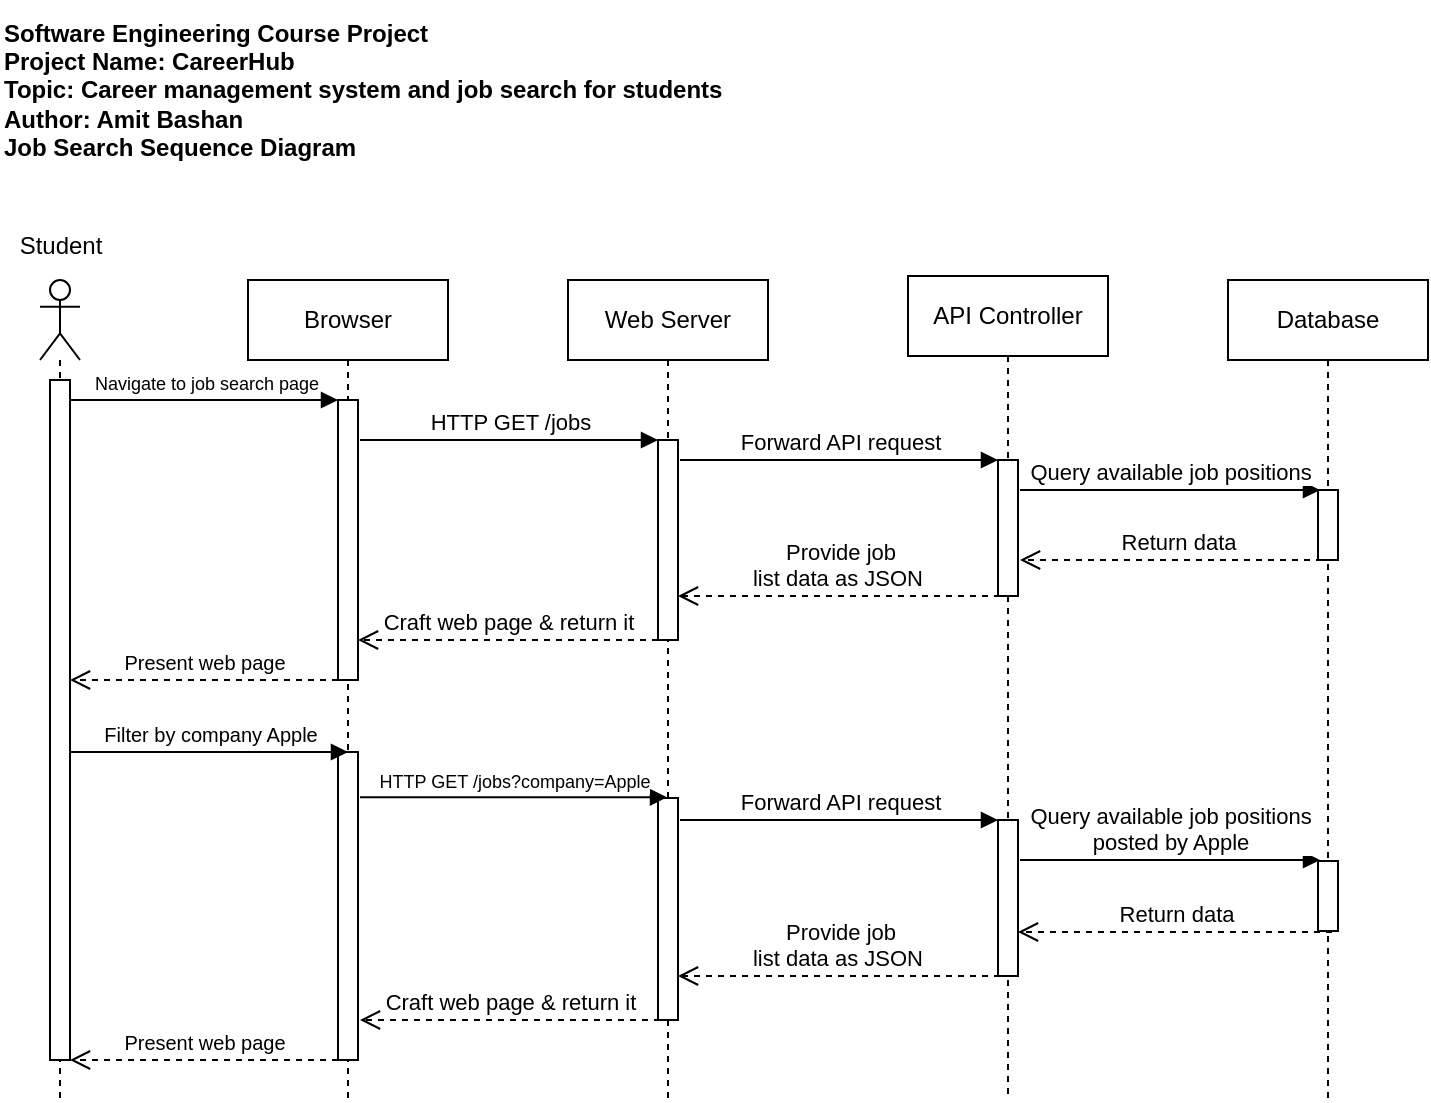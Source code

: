 <mxfile version="28.0.6">
  <diagram name="Page-1" id="w4utM5G-ragFBuFfbOiB">
    <mxGraphModel dx="1131" dy="863" grid="1" gridSize="10" guides="1" tooltips="1" connect="1" arrows="1" fold="1" page="1" pageScale="1" pageWidth="850" pageHeight="1100" math="0" shadow="0">
      <root>
        <mxCell id="0" />
        <mxCell id="1" parent="0" />
        <mxCell id="ajAHWCfHgIDMeOZ5iL00-1" value="&lt;b&gt;Software Engineering Course Project&lt;/b&gt;&lt;div&gt;&lt;b&gt;Project Name: CareerHub&lt;/b&gt;&lt;/div&gt;&lt;div&gt;&lt;b&gt;Topic: Career management system and job search for students&lt;/b&gt;&lt;/div&gt;&lt;div&gt;&lt;b&gt;Author: Amit Bashan&lt;/b&gt;&lt;/div&gt;&lt;div&gt;&lt;b&gt;Job Search Sequence Diagram&lt;/b&gt;&lt;/div&gt;" style="text;html=1;align=left;verticalAlign=middle;resizable=0;points=[];autosize=1;strokeColor=none;fillColor=none;" parent="1" vertex="1">
          <mxGeometry x="20" y="20" width="380" height="90" as="geometry" />
        </mxCell>
        <mxCell id="DjdWqnoe0cTZMvzd0h-I-3" value="" style="shape=umlLifeline;perimeter=lifelinePerimeter;whiteSpace=wrap;html=1;container=1;dropTarget=0;collapsible=0;recursiveResize=0;outlineConnect=0;portConstraint=eastwest;newEdgeStyle={&quot;curved&quot;:0,&quot;rounded&quot;:0};participant=umlActor;" parent="1" vertex="1">
          <mxGeometry x="40" y="160" width="20" height="410" as="geometry" />
        </mxCell>
        <mxCell id="DjdWqnoe0cTZMvzd0h-I-9" value="" style="html=1;points=[[0,0,0,0,5],[0,1,0,0,-5],[1,0,0,0,5],[1,1,0,0,-5]];perimeter=orthogonalPerimeter;outlineConnect=0;targetShapes=umlLifeline;portConstraint=eastwest;newEdgeStyle={&quot;curved&quot;:0,&quot;rounded&quot;:0};" parent="DjdWqnoe0cTZMvzd0h-I-3" vertex="1">
          <mxGeometry x="5" y="50" width="10" height="340" as="geometry" />
        </mxCell>
        <mxCell id="DjdWqnoe0cTZMvzd0h-I-4" value="Student" style="text;html=1;align=center;verticalAlign=middle;resizable=0;points=[];autosize=1;strokeColor=none;fillColor=none;" parent="1" vertex="1">
          <mxGeometry x="20" y="128" width="60" height="30" as="geometry" />
        </mxCell>
        <mxCell id="DjdWqnoe0cTZMvzd0h-I-5" value="Browser" style="shape=umlLifeline;perimeter=lifelinePerimeter;whiteSpace=wrap;html=1;container=1;dropTarget=0;collapsible=0;recursiveResize=0;outlineConnect=0;portConstraint=eastwest;newEdgeStyle={&quot;curved&quot;:0,&quot;rounded&quot;:0};" parent="1" vertex="1">
          <mxGeometry x="144" y="160" width="100" height="410" as="geometry" />
        </mxCell>
        <mxCell id="DjdWqnoe0cTZMvzd0h-I-11" value="" style="html=1;points=[[0,0,0,0,5],[0,1,0,0,-5],[1,0,0,0,5],[1,1,0,0,-5]];perimeter=orthogonalPerimeter;outlineConnect=0;targetShapes=umlLifeline;portConstraint=eastwest;newEdgeStyle={&quot;curved&quot;:0,&quot;rounded&quot;:0};" parent="DjdWqnoe0cTZMvzd0h-I-5" vertex="1">
          <mxGeometry x="45" y="60" width="10" height="140" as="geometry" />
        </mxCell>
        <mxCell id="lerXKFjLszXlwawpmUrC-17" value="" style="html=1;points=[[0,0,0,0,5],[0,1,0,0,-5],[1,0,0,0,5],[1,1,0,0,-5]];perimeter=orthogonalPerimeter;outlineConnect=0;targetShapes=umlLifeline;portConstraint=eastwest;newEdgeStyle={&quot;curved&quot;:0,&quot;rounded&quot;:0};" vertex="1" parent="DjdWqnoe0cTZMvzd0h-I-5">
          <mxGeometry x="45" y="236" width="10" height="154" as="geometry" />
        </mxCell>
        <mxCell id="DjdWqnoe0cTZMvzd0h-I-6" value="Web Server" style="shape=umlLifeline;perimeter=lifelinePerimeter;whiteSpace=wrap;html=1;container=1;dropTarget=0;collapsible=0;recursiveResize=0;outlineConnect=0;portConstraint=eastwest;newEdgeStyle={&quot;curved&quot;:0,&quot;rounded&quot;:0};" parent="1" vertex="1">
          <mxGeometry x="304" y="160" width="100" height="410" as="geometry" />
        </mxCell>
        <mxCell id="DjdWqnoe0cTZMvzd0h-I-17" value="" style="html=1;points=[[0,0,0,0,5],[0,1,0,0,-5],[1,0,0,0,5],[1,1,0,0,-5]];perimeter=orthogonalPerimeter;outlineConnect=0;targetShapes=umlLifeline;portConstraint=eastwest;newEdgeStyle={&quot;curved&quot;:0,&quot;rounded&quot;:0};" parent="DjdWqnoe0cTZMvzd0h-I-6" vertex="1">
          <mxGeometry x="45" y="80" width="10" height="100" as="geometry" />
        </mxCell>
        <mxCell id="lerXKFjLszXlwawpmUrC-20" value="" style="html=1;points=[[0,0,0,0,5],[0,1,0,0,-5],[1,0,0,0,5],[1,1,0,0,-5]];perimeter=orthogonalPerimeter;outlineConnect=0;targetShapes=umlLifeline;portConstraint=eastwest;newEdgeStyle={&quot;curved&quot;:0,&quot;rounded&quot;:0};" vertex="1" parent="DjdWqnoe0cTZMvzd0h-I-6">
          <mxGeometry x="45" y="259" width="10" height="111" as="geometry" />
        </mxCell>
        <mxCell id="DjdWqnoe0cTZMvzd0h-I-7" value="Database" style="shape=umlLifeline;perimeter=lifelinePerimeter;whiteSpace=wrap;html=1;container=1;dropTarget=0;collapsible=0;recursiveResize=0;outlineConnect=0;portConstraint=eastwest;newEdgeStyle={&quot;curved&quot;:0,&quot;rounded&quot;:0};" parent="1" vertex="1">
          <mxGeometry x="634" y="160" width="100" height="410" as="geometry" />
        </mxCell>
        <mxCell id="lerXKFjLszXlwawpmUrC-13" value="" style="html=1;points=[[0,0,0,0,5],[0,1,0,0,-5],[1,0,0,0,5],[1,1,0,0,-5]];perimeter=orthogonalPerimeter;outlineConnect=0;targetShapes=umlLifeline;portConstraint=eastwest;newEdgeStyle={&quot;curved&quot;:0,&quot;rounded&quot;:0};" vertex="1" parent="DjdWqnoe0cTZMvzd0h-I-7">
          <mxGeometry x="45" y="105" width="10" height="35" as="geometry" />
        </mxCell>
        <mxCell id="lerXKFjLszXlwawpmUrC-23" value="" style="html=1;points=[[0,0,0,0,5],[0,1,0,0,-5],[1,0,0,0,5],[1,1,0,0,-5]];perimeter=orthogonalPerimeter;outlineConnect=0;targetShapes=umlLifeline;portConstraint=eastwest;newEdgeStyle={&quot;curved&quot;:0,&quot;rounded&quot;:0};" vertex="1" parent="DjdWqnoe0cTZMvzd0h-I-7">
          <mxGeometry x="45" y="290.5" width="10" height="35" as="geometry" />
        </mxCell>
        <mxCell id="DjdWqnoe0cTZMvzd0h-I-8" value="API Controller" style="shape=umlLifeline;perimeter=lifelinePerimeter;whiteSpace=wrap;html=1;container=1;dropTarget=0;collapsible=0;recursiveResize=0;outlineConnect=0;portConstraint=eastwest;newEdgeStyle={&quot;curved&quot;:0,&quot;rounded&quot;:0};" parent="1" vertex="1">
          <mxGeometry x="474" y="158" width="100" height="412" as="geometry" />
        </mxCell>
        <mxCell id="lerXKFjLszXlwawpmUrC-1" value="" style="html=1;points=[[0,0,0,0,5],[0,1,0,0,-5],[1,0,0,0,5],[1,1,0,0,-5]];perimeter=orthogonalPerimeter;outlineConnect=0;targetShapes=umlLifeline;portConstraint=eastwest;newEdgeStyle={&quot;curved&quot;:0,&quot;rounded&quot;:0};" vertex="1" parent="DjdWqnoe0cTZMvzd0h-I-8">
          <mxGeometry x="45" y="92" width="10" height="68" as="geometry" />
        </mxCell>
        <mxCell id="lerXKFjLszXlwawpmUrC-21" value="" style="html=1;points=[[0,0,0,0,5],[0,1,0,0,-5],[1,0,0,0,5],[1,1,0,0,-5]];perimeter=orthogonalPerimeter;outlineConnect=0;targetShapes=umlLifeline;portConstraint=eastwest;newEdgeStyle={&quot;curved&quot;:0,&quot;rounded&quot;:0};" vertex="1" parent="DjdWqnoe0cTZMvzd0h-I-8">
          <mxGeometry x="45" y="272" width="10" height="78" as="geometry" />
        </mxCell>
        <mxCell id="DjdWqnoe0cTZMvzd0h-I-14" value="&lt;span&gt;&lt;font style=&quot;font-size: 9px;&quot;&gt;Navigate to job search page&lt;/font&gt;&lt;/span&gt;" style="html=1;verticalAlign=bottom;endArrow=block;curved=0;rounded=0;fontSize=10;" parent="1" target="DjdWqnoe0cTZMvzd0h-I-11" edge="1">
          <mxGeometry x="0.005" width="80" relative="1" as="geometry">
            <mxPoint x="55" y="220" as="sourcePoint" />
            <mxPoint x="175" y="220" as="targetPoint" />
            <mxPoint as="offset" />
          </mxGeometry>
        </mxCell>
        <mxCell id="DjdWqnoe0cTZMvzd0h-I-16" value="HTTP GET /jobs" style="html=1;verticalAlign=bottom;endArrow=block;curved=0;rounded=0;" parent="1" edge="1" target="DjdWqnoe0cTZMvzd0h-I-17">
          <mxGeometry width="80" relative="1" as="geometry">
            <mxPoint x="200" y="240" as="sourcePoint" />
            <mxPoint x="280" y="240" as="targetPoint" />
          </mxGeometry>
        </mxCell>
        <mxCell id="lerXKFjLszXlwawpmUrC-2" value="Forward API request" style="html=1;verticalAlign=bottom;endArrow=block;curved=0;rounded=0;" edge="1" parent="1" target="lerXKFjLszXlwawpmUrC-1">
          <mxGeometry width="80" relative="1" as="geometry">
            <mxPoint x="360" y="250" as="sourcePoint" />
            <mxPoint x="440" y="250" as="targetPoint" />
          </mxGeometry>
        </mxCell>
        <mxCell id="lerXKFjLszXlwawpmUrC-6" value="Provide job&lt;div&gt;list data as JSON&amp;nbsp;&lt;/div&gt;" style="html=1;verticalAlign=bottom;endArrow=open;dashed=1;endSize=8;curved=0;rounded=0;" edge="1" parent="1">
          <mxGeometry x="-0.001" relative="1" as="geometry">
            <mxPoint x="520" y="318" as="sourcePoint" />
            <mxPoint x="359" y="318" as="targetPoint" />
            <mxPoint as="offset" />
          </mxGeometry>
        </mxCell>
        <mxCell id="lerXKFjLszXlwawpmUrC-7" value="Craft web page &amp;amp; return it" style="html=1;verticalAlign=bottom;endArrow=open;dashed=1;endSize=8;curved=0;rounded=0;" edge="1" parent="1">
          <mxGeometry x="0.002" relative="1" as="geometry">
            <mxPoint x="349" y="340" as="sourcePoint" />
            <mxPoint x="199" y="340" as="targetPoint" />
            <mxPoint as="offset" />
          </mxGeometry>
        </mxCell>
        <mxCell id="lerXKFjLszXlwawpmUrC-9" value="&lt;font style=&quot;font-size: 10px;&quot;&gt;Present web page&lt;/font&gt;" style="html=1;verticalAlign=bottom;endArrow=open;dashed=1;endSize=8;curved=0;rounded=0;" edge="1" parent="1">
          <mxGeometry x="0.0" relative="1" as="geometry">
            <mxPoint x="189" y="360" as="sourcePoint" />
            <mxPoint x="55" y="360" as="targetPoint" />
            <mxPoint as="offset" />
          </mxGeometry>
        </mxCell>
        <mxCell id="lerXKFjLszXlwawpmUrC-12" value="Query available job positions" style="html=1;verticalAlign=bottom;endArrow=block;curved=0;rounded=0;" edge="1" parent="1">
          <mxGeometry x="-0.001" width="80" relative="1" as="geometry">
            <mxPoint x="530" y="265" as="sourcePoint" />
            <mxPoint x="680" y="265" as="targetPoint" />
            <mxPoint as="offset" />
          </mxGeometry>
        </mxCell>
        <mxCell id="lerXKFjLszXlwawpmUrC-15" value="Return data" style="html=1;verticalAlign=bottom;endArrow=open;dashed=1;endSize=8;curved=0;rounded=0;" edge="1" parent="1">
          <mxGeometry x="-0.001" relative="1" as="geometry">
            <mxPoint x="687" y="300" as="sourcePoint" />
            <mxPoint x="530" y="300" as="targetPoint" />
            <mxPoint as="offset" />
          </mxGeometry>
        </mxCell>
        <mxCell id="lerXKFjLszXlwawpmUrC-16" value="&lt;font size=&quot;1&quot;&gt;Filter by company Apple&lt;/font&gt;" style="html=1;verticalAlign=bottom;endArrow=block;curved=0;rounded=0;fontSize=10;" edge="1" parent="1">
          <mxGeometry x="0.007" width="80" relative="1" as="geometry">
            <mxPoint x="55" y="396" as="sourcePoint" />
            <mxPoint x="194" y="396" as="targetPoint" />
            <mxPoint as="offset" />
          </mxGeometry>
        </mxCell>
        <mxCell id="lerXKFjLszXlwawpmUrC-18" value="HTTP GET /jobs?company=Apple" style="html=1;verticalAlign=bottom;endArrow=block;curved=0;rounded=0;fontSize=9;" edge="1" parent="1" target="DjdWqnoe0cTZMvzd0h-I-6">
          <mxGeometry x="0.002" width="80" relative="1" as="geometry">
            <mxPoint x="200" y="418.63" as="sourcePoint" />
            <mxPoint x="350" y="419" as="targetPoint" />
            <mxPoint as="offset" />
          </mxGeometry>
        </mxCell>
        <mxCell id="lerXKFjLszXlwawpmUrC-19" value="Forward API request" style="html=1;verticalAlign=bottom;endArrow=block;curved=0;rounded=0;" edge="1" parent="1">
          <mxGeometry width="80" relative="1" as="geometry">
            <mxPoint x="360" y="430" as="sourcePoint" />
            <mxPoint x="519" y="430" as="targetPoint" />
          </mxGeometry>
        </mxCell>
        <mxCell id="lerXKFjLszXlwawpmUrC-22" value="Query available job positions&lt;div&gt;posted by Apple&lt;/div&gt;" style="html=1;verticalAlign=bottom;endArrow=block;curved=0;rounded=0;" edge="1" parent="1">
          <mxGeometry x="-0.001" width="80" relative="1" as="geometry">
            <mxPoint x="530" y="450" as="sourcePoint" />
            <mxPoint x="680" y="450" as="targetPoint" />
            <mxPoint as="offset" />
          </mxGeometry>
        </mxCell>
        <mxCell id="lerXKFjLszXlwawpmUrC-24" value="Return data" style="html=1;verticalAlign=bottom;endArrow=open;dashed=1;endSize=8;curved=0;rounded=0;" edge="1" parent="1">
          <mxGeometry x="-0.001" relative="1" as="geometry">
            <mxPoint x="686" y="486" as="sourcePoint" />
            <mxPoint x="529" y="486" as="targetPoint" />
            <mxPoint as="offset" />
          </mxGeometry>
        </mxCell>
        <mxCell id="lerXKFjLszXlwawpmUrC-25" value="Provide job&lt;div&gt;list data as JSON&amp;nbsp;&lt;/div&gt;" style="html=1;verticalAlign=bottom;endArrow=open;dashed=1;endSize=8;curved=0;rounded=0;" edge="1" parent="1">
          <mxGeometry x="-0.001" relative="1" as="geometry">
            <mxPoint x="520" y="508" as="sourcePoint" />
            <mxPoint x="359" y="508" as="targetPoint" />
            <mxPoint as="offset" />
          </mxGeometry>
        </mxCell>
        <mxCell id="lerXKFjLszXlwawpmUrC-26" value="Craft web page &amp;amp; return it" style="html=1;verticalAlign=bottom;endArrow=open;dashed=1;endSize=8;curved=0;rounded=0;" edge="1" parent="1">
          <mxGeometry x="0.002" relative="1" as="geometry">
            <mxPoint x="350" y="530" as="sourcePoint" />
            <mxPoint x="200" y="530" as="targetPoint" />
            <mxPoint as="offset" />
          </mxGeometry>
        </mxCell>
        <mxCell id="lerXKFjLszXlwawpmUrC-27" value="&lt;font style=&quot;font-size: 10px;&quot;&gt;Present web page&lt;/font&gt;" style="html=1;verticalAlign=bottom;endArrow=open;dashed=1;endSize=8;curved=0;rounded=0;" edge="1" parent="1">
          <mxGeometry x="0.0" relative="1" as="geometry">
            <mxPoint x="189" y="550" as="sourcePoint" />
            <mxPoint x="55" y="550" as="targetPoint" />
            <mxPoint as="offset" />
          </mxGeometry>
        </mxCell>
      </root>
    </mxGraphModel>
  </diagram>
</mxfile>
